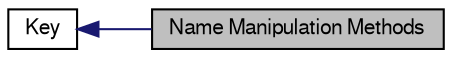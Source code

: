 digraph "Name Manipulation Methods"
{
  edge [fontname="FreeSans",fontsize="10",labelfontname="FreeSans",labelfontsize="10"];
  node [fontname="FreeSans",fontsize="10",shape=record];
  rankdir=LR;
  Node0 [label="Name Manipulation Methods",height=0.2,width=0.4,color="black", fillcolor="grey75", style="filled" fontcolor="black"];
  Node1 [label="Key",height=0.2,width=0.4,color="black", fillcolor="white", style="filled",URL="$group__key.html",tooltip="Key is an essential class that encapsulates key name , value  and metainfo ."];
  Node1->Node0 [shape=plaintext, color="midnightblue", dir="back", style="solid"];
}
